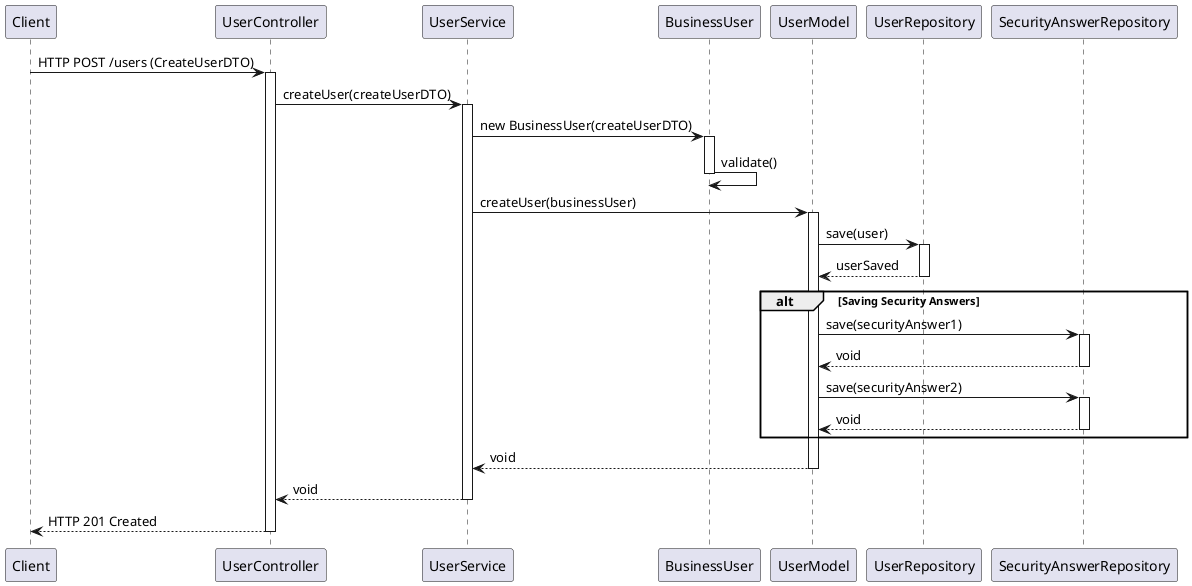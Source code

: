 @startuml
'https://plantuml.com/sequence-diagram

participant Client
participant UserController
participant UserService
participant BusinessUser
participant UserModel
participant UserRepository
participant SecurityAnswerRepository

Client -> UserController: HTTP POST /users (CreateUserDTO)
activate UserController

UserController -> UserService: createUser(createUserDTO)
activate UserService

UserService -> BusinessUser: new BusinessUser(createUserDTO)
activate BusinessUser

BusinessUser -> BusinessUser: validate()
deactivate BusinessUser

UserService -> UserModel: createUser(businessUser)
activate UserModel

UserModel -> UserRepository: save(user)
activate UserRepository

UserRepository --> UserModel: userSaved
deactivate UserRepository

alt Saving Security Answers
    UserModel -> SecurityAnswerRepository: save(securityAnswer1)
    activate SecurityAnswerRepository
    SecurityAnswerRepository --> UserModel: void
    deactivate SecurityAnswerRepository

    UserModel -> SecurityAnswerRepository: save(securityAnswer2)
    activate SecurityAnswerRepository
    SecurityAnswerRepository --> UserModel: void
    deactivate SecurityAnswerRepository
end

UserModel --> UserService: void
deactivate UserModel

UserService --> UserController: void
deactivate UserService

UserController --> Client: HTTP 201 Created
deactivate UserController

@enduml
